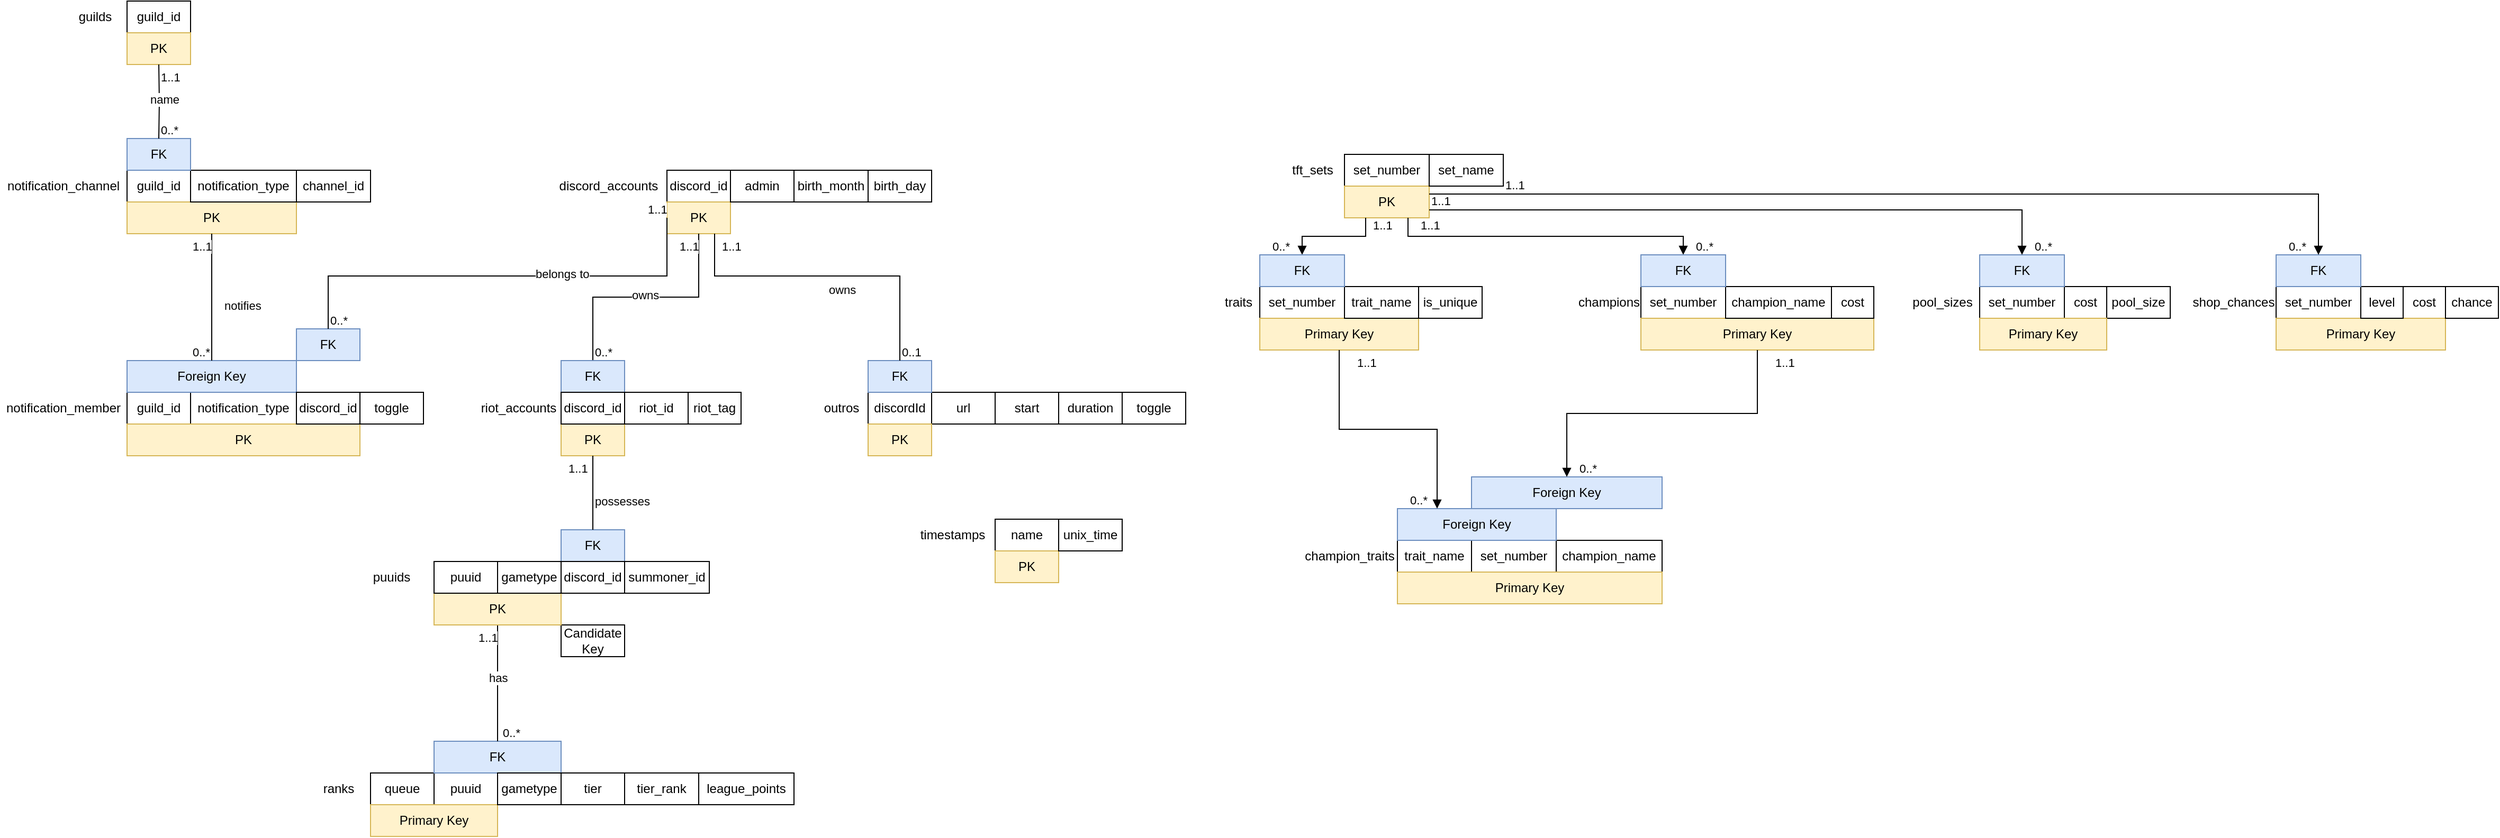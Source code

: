 <mxfile version="22.1.2" type="device">
  <diagram name="Page" id="z6iWdsMWru9Ucd2KQlUm">
    <mxGraphModel dx="2268" dy="828" grid="1" gridSize="10" guides="1" tooltips="1" connect="1" arrows="1" fold="1" page="1" pageScale="1" pageWidth="850" pageHeight="1100" math="0" shadow="0">
      <root>
        <mxCell id="0" />
        <mxCell id="1" parent="0" />
        <mxCell id="yEuS01cdQiujWkr5JIMt-1" value="discord_accounts" style="text;html=1;strokeColor=none;fillColor=none;align=center;verticalAlign=middle;whiteSpace=wrap;rounded=0;" parent="1" vertex="1">
          <mxGeometry x="260" y="430" width="110" height="30" as="geometry" />
        </mxCell>
        <mxCell id="yEuS01cdQiujWkr5JIMt-2" value="discordId" style="text;html=1;strokeColor=default;fillColor=none;align=center;verticalAlign=middle;whiteSpace=wrap;rounded=0;" parent="1" vertex="1">
          <mxGeometry x="560" y="640" width="60" height="30" as="geometry" />
        </mxCell>
        <mxCell id="yEuS01cdQiujWkr5JIMt-5" value="duration" style="text;html=1;strokeColor=default;fillColor=none;align=center;verticalAlign=middle;whiteSpace=wrap;rounded=0;" parent="1" vertex="1">
          <mxGeometry x="740" y="640" width="60" height="30" as="geometry" />
        </mxCell>
        <mxCell id="yEuS01cdQiujWkr5JIMt-6" value="start" style="text;html=1;strokeColor=default;fillColor=none;align=center;verticalAlign=middle;whiteSpace=wrap;rounded=0;" parent="1" vertex="1">
          <mxGeometry x="680" y="640" width="60" height="30" as="geometry" />
        </mxCell>
        <mxCell id="yEuS01cdQiujWkr5JIMt-7" value="url" style="text;html=1;strokeColor=default;fillColor=none;align=center;verticalAlign=middle;whiteSpace=wrap;rounded=0;" parent="1" vertex="1">
          <mxGeometry x="620" y="640" width="60" height="30" as="geometry" />
        </mxCell>
        <mxCell id="yEuS01cdQiujWkr5JIMt-8" value="&lt;div&gt;toggle&lt;/div&gt;" style="text;html=1;strokeColor=default;fillColor=none;align=center;verticalAlign=middle;whiteSpace=wrap;rounded=0;" parent="1" vertex="1">
          <mxGeometry x="800" y="640" width="60" height="30" as="geometry" />
        </mxCell>
        <mxCell id="yEuS01cdQiujWkr5JIMt-9" value="PK" style="text;html=1;strokeColor=#d6b656;fillColor=#fff2cc;align=center;verticalAlign=middle;whiteSpace=wrap;rounded=0;" parent="1" vertex="1">
          <mxGeometry x="560" y="670" width="60" height="30" as="geometry" />
        </mxCell>
        <mxCell id="yEuS01cdQiujWkr5JIMt-17" value="ranks" style="text;html=1;strokeColor=none;fillColor=none;align=center;verticalAlign=middle;whiteSpace=wrap;rounded=0;" parent="1" vertex="1">
          <mxGeometry x="30" y="1000" width="60" height="30" as="geometry" />
        </mxCell>
        <mxCell id="yEuS01cdQiujWkr5JIMt-18" value="puuid" style="text;html=1;strokeColor=default;fillColor=none;align=center;verticalAlign=middle;whiteSpace=wrap;rounded=0;" parent="1" vertex="1">
          <mxGeometry x="150" y="1000" width="60" height="30" as="geometry" />
        </mxCell>
        <mxCell id="yEuS01cdQiujWkr5JIMt-19" value="tier" style="text;html=1;strokeColor=default;fillColor=none;align=center;verticalAlign=middle;whiteSpace=wrap;rounded=0;" parent="1" vertex="1">
          <mxGeometry x="270" y="1000" width="60" height="30" as="geometry" />
        </mxCell>
        <mxCell id="yEuS01cdQiujWkr5JIMt-20" value="queue" style="text;html=1;strokeColor=default;fillColor=none;align=center;verticalAlign=middle;whiteSpace=wrap;rounded=0;" parent="1" vertex="1">
          <mxGeometry x="90" y="1000" width="60" height="30" as="geometry" />
        </mxCell>
        <mxCell id="yEuS01cdQiujWkr5JIMt-22" value="tier_rank" style="text;html=1;strokeColor=default;fillColor=none;align=center;verticalAlign=middle;whiteSpace=wrap;rounded=0;" parent="1" vertex="1">
          <mxGeometry x="330" y="1000" width="70" height="30" as="geometry" />
        </mxCell>
        <mxCell id="yEuS01cdQiujWkr5JIMt-23" value="Primary Key" style="text;html=1;strokeColor=#d6b656;fillColor=#fff2cc;align=center;verticalAlign=middle;whiteSpace=wrap;rounded=0;" parent="1" vertex="1">
          <mxGeometry x="90" y="1030" width="120" height="30" as="geometry" />
        </mxCell>
        <mxCell id="yEuS01cdQiujWkr5JIMt-31" value="league_points" style="text;html=1;strokeColor=default;fillColor=none;align=center;verticalAlign=middle;whiteSpace=wrap;rounded=0;" parent="1" vertex="1">
          <mxGeometry x="400" y="1000" width="90" height="30" as="geometry" />
        </mxCell>
        <mxCell id="yEuS01cdQiujWkr5JIMt-32" value="FK" style="text;html=1;strokeColor=#6c8ebf;fillColor=#dae8fc;align=center;verticalAlign=middle;whiteSpace=wrap;rounded=0;" parent="1" vertex="1">
          <mxGeometry x="150" y="970" width="120" height="30" as="geometry" />
        </mxCell>
        <mxCell id="yEuS01cdQiujWkr5JIMt-35" value="riot_id" style="text;html=1;strokeColor=default;fillColor=none;align=center;verticalAlign=middle;whiteSpace=wrap;rounded=0;" parent="1" vertex="1">
          <mxGeometry x="330" y="640" width="60" height="30" as="geometry" />
        </mxCell>
        <mxCell id="yEuS01cdQiujWkr5JIMt-37" value="discord_id" style="text;html=1;strokeColor=default;fillColor=none;align=center;verticalAlign=middle;whiteSpace=wrap;rounded=0;" parent="1" vertex="1">
          <mxGeometry x="370" y="430" width="60" height="30" as="geometry" />
        </mxCell>
        <mxCell id="yEuS01cdQiujWkr5JIMt-38" value="outros" style="text;html=1;strokeColor=none;fillColor=none;align=center;verticalAlign=middle;whiteSpace=wrap;rounded=0;" parent="1" vertex="1">
          <mxGeometry x="510" y="640" width="50" height="30" as="geometry" />
        </mxCell>
        <mxCell id="yEuS01cdQiujWkr5JIMt-39" value="PK" style="text;html=1;strokeColor=#d6b656;fillColor=#fff2cc;align=center;verticalAlign=middle;whiteSpace=wrap;rounded=0;" parent="1" vertex="1">
          <mxGeometry x="370" y="460" width="60" height="30" as="geometry" />
        </mxCell>
        <mxCell id="yEuS01cdQiujWkr5JIMt-40" value="FK" style="text;html=1;strokeColor=#6c8ebf;fillColor=#dae8fc;align=center;verticalAlign=middle;whiteSpace=wrap;rounded=0;" parent="1" vertex="1">
          <mxGeometry x="560" y="610" width="60" height="30" as="geometry" />
        </mxCell>
        <mxCell id="yEuS01cdQiujWkr5JIMt-41" value="owns" style="endArrow=none;endFill=0;html=1;edgeStyle=orthogonalEdgeStyle;align=left;verticalAlign=top;rounded=0;exitX=0.5;exitY=1;exitDx=0;exitDy=0;entryX=0.5;entryY=0;entryDx=0;entryDy=0;" parent="1" source="yEuS01cdQiujWkr5JIMt-39" target="xnvNQHVsTAZZ_-OnzUZo-6" edge="1">
          <mxGeometry x="0.139" y="-15" relative="1" as="geometry">
            <mxPoint x="340" y="570" as="sourcePoint" />
            <mxPoint x="310" y="610" as="targetPoint" />
            <mxPoint as="offset" />
          </mxGeometry>
        </mxCell>
        <mxCell id="yEuS01cdQiujWkr5JIMt-42" value="1..1" style="edgeLabel;resizable=0;html=1;align=left;verticalAlign=bottom;" parent="yEuS01cdQiujWkr5JIMt-41" connectable="0" vertex="1">
          <mxGeometry x="-1" relative="1" as="geometry">
            <mxPoint x="-20" y="20" as="offset" />
          </mxGeometry>
        </mxCell>
        <mxCell id="yEuS01cdQiujWkr5JIMt-43" value="has" style="endArrow=none;endFill=0;html=1;edgeStyle=orthogonalEdgeStyle;align=left;verticalAlign=top;rounded=0;entryX=0.5;entryY=0;entryDx=0;entryDy=0;exitX=0.5;exitY=1;exitDx=0;exitDy=0;" parent="1" source="qL5zQdkKpjcGRkti5oC4-3" target="yEuS01cdQiujWkr5JIMt-32" edge="1">
          <mxGeometry x="-0.333" y="-10" relative="1" as="geometry">
            <mxPoint x="425" y="910" as="sourcePoint" />
            <mxPoint x="725" y="645" as="targetPoint" />
            <mxPoint as="offset" />
          </mxGeometry>
        </mxCell>
        <mxCell id="yEuS01cdQiujWkr5JIMt-44" value="1..1" style="edgeLabel;resizable=0;html=1;align=left;verticalAlign=bottom;" parent="yEuS01cdQiujWkr5JIMt-43" connectable="0" vertex="1">
          <mxGeometry x="-1" relative="1" as="geometry">
            <mxPoint x="-20" y="20" as="offset" />
          </mxGeometry>
        </mxCell>
        <mxCell id="yEuS01cdQiujWkr5JIMt-45" value="owns" style="endArrow=none;endFill=0;html=1;edgeStyle=orthogonalEdgeStyle;align=left;verticalAlign=top;rounded=0;exitX=0.75;exitY=1;exitDx=0;exitDy=0;entryX=0.5;entryY=0;entryDx=0;entryDy=0;" parent="1" source="yEuS01cdQiujWkr5JIMt-39" target="yEuS01cdQiujWkr5JIMt-40" edge="1">
          <mxGeometry x="-0.009" relative="1" as="geometry">
            <mxPoint x="340" y="590" as="sourcePoint" />
            <mxPoint x="500" y="590" as="targetPoint" />
            <Array as="points">
              <mxPoint x="415" y="530" />
              <mxPoint x="590" y="530" />
            </Array>
            <mxPoint as="offset" />
          </mxGeometry>
        </mxCell>
        <mxCell id="yEuS01cdQiujWkr5JIMt-46" value="1..1" style="edgeLabel;resizable=0;html=1;align=left;verticalAlign=bottom;" parent="yEuS01cdQiujWkr5JIMt-45" connectable="0" vertex="1">
          <mxGeometry x="-1" relative="1" as="geometry">
            <mxPoint x="5" y="20" as="offset" />
          </mxGeometry>
        </mxCell>
        <mxCell id="yEuS01cdQiujWkr5JIMt-47" value="admin" style="text;html=1;strokeColor=default;fillColor=none;align=center;verticalAlign=middle;whiteSpace=wrap;rounded=0;" parent="1" vertex="1">
          <mxGeometry x="430" y="430" width="60" height="30" as="geometry" />
        </mxCell>
        <mxCell id="cUwZlc2v0SPjmF6HoBKG-1" value="guilds" style="text;html=1;strokeColor=none;fillColor=none;align=center;verticalAlign=middle;whiteSpace=wrap;rounded=0;" parent="1" vertex="1">
          <mxGeometry x="-200" y="270" width="60" height="30" as="geometry" />
        </mxCell>
        <mxCell id="cUwZlc2v0SPjmF6HoBKG-2" value="guild_id" style="text;html=1;strokeColor=default;fillColor=none;align=center;verticalAlign=middle;whiteSpace=wrap;rounded=0;" parent="1" vertex="1">
          <mxGeometry x="-140" y="270" width="60" height="30" as="geometry" />
        </mxCell>
        <mxCell id="cUwZlc2v0SPjmF6HoBKG-3" value="PK" style="text;html=1;strokeColor=#d6b656;fillColor=#fff2cc;align=center;verticalAlign=middle;whiteSpace=wrap;rounded=0;" parent="1" vertex="1">
          <mxGeometry x="-140" y="300" width="60" height="30" as="geometry" />
        </mxCell>
        <mxCell id="cUwZlc2v0SPjmF6HoBKG-4" value="notification_channel" style="text;html=1;strokeColor=none;fillColor=none;align=center;verticalAlign=middle;whiteSpace=wrap;rounded=0;" parent="1" vertex="1">
          <mxGeometry x="-260" y="430" width="120" height="30" as="geometry" />
        </mxCell>
        <mxCell id="cUwZlc2v0SPjmF6HoBKG-5" value="guild_id" style="text;html=1;strokeColor=default;fillColor=none;align=center;verticalAlign=middle;whiteSpace=wrap;rounded=0;" parent="1" vertex="1">
          <mxGeometry x="-140" y="430" width="60" height="30" as="geometry" />
        </mxCell>
        <mxCell id="cUwZlc2v0SPjmF6HoBKG-6" value="PK" style="text;html=1;strokeColor=#d6b656;fillColor=#fff2cc;align=center;verticalAlign=middle;whiteSpace=wrap;rounded=0;" parent="1" vertex="1">
          <mxGeometry x="-140" y="460" width="160" height="30" as="geometry" />
        </mxCell>
        <mxCell id="cUwZlc2v0SPjmF6HoBKG-7" value="notification_type" style="text;html=1;strokeColor=default;fillColor=none;align=center;verticalAlign=middle;whiteSpace=wrap;rounded=0;" parent="1" vertex="1">
          <mxGeometry x="-80" y="430" width="100" height="30" as="geometry" />
        </mxCell>
        <mxCell id="cUwZlc2v0SPjmF6HoBKG-8" value="FK" style="text;html=1;strokeColor=#6c8ebf;fillColor=#dae8fc;align=center;verticalAlign=middle;whiteSpace=wrap;rounded=0;" parent="1" vertex="1">
          <mxGeometry x="-140" y="400" width="60" height="30" as="geometry" />
        </mxCell>
        <mxCell id="cUwZlc2v0SPjmF6HoBKG-9" value="name" style="endArrow=none;endFill=0;html=1;edgeStyle=orthogonalEdgeStyle;align=left;verticalAlign=top;rounded=0;entryX=0.5;entryY=0;entryDx=0;entryDy=0;" parent="1" target="cUwZlc2v0SPjmF6HoBKG-8" edge="1">
          <mxGeometry x="-0.437" y="-10" relative="1" as="geometry">
            <mxPoint x="-110" y="330" as="sourcePoint" />
            <mxPoint x="-10" y="330" as="targetPoint" />
            <mxPoint as="offset" />
          </mxGeometry>
        </mxCell>
        <mxCell id="cUwZlc2v0SPjmF6HoBKG-10" value="1..1" style="edgeLabel;resizable=0;html=1;align=left;verticalAlign=bottom;" parent="cUwZlc2v0SPjmF6HoBKG-9" connectable="0" vertex="1">
          <mxGeometry x="-1" relative="1" as="geometry">
            <mxPoint y="20" as="offset" />
          </mxGeometry>
        </mxCell>
        <mxCell id="IFU8dTkJ_wJtPLW0d5BC-1" value="notification_member" style="text;html=1;strokeColor=none;fillColor=none;align=center;verticalAlign=middle;whiteSpace=wrap;rounded=0;" parent="1" vertex="1">
          <mxGeometry x="-260" y="640" width="120" height="30" as="geometry" />
        </mxCell>
        <mxCell id="IFU8dTkJ_wJtPLW0d5BC-3" value="channel_id" style="text;html=1;strokeColor=default;fillColor=none;align=center;verticalAlign=middle;whiteSpace=wrap;rounded=0;" parent="1" vertex="1">
          <mxGeometry x="20" y="430" width="70" height="30" as="geometry" />
        </mxCell>
        <mxCell id="IFU8dTkJ_wJtPLW0d5BC-5" value="toggle" style="text;html=1;strokeColor=default;fillColor=none;align=center;verticalAlign=middle;whiteSpace=wrap;rounded=0;" parent="1" vertex="1">
          <mxGeometry x="80" y="640" width="60" height="30" as="geometry" />
        </mxCell>
        <mxCell id="IFU8dTkJ_wJtPLW0d5BC-6" value="guild_id" style="text;html=1;strokeColor=default;fillColor=none;align=center;verticalAlign=middle;whiteSpace=wrap;rounded=0;" parent="1" vertex="1">
          <mxGeometry x="-140" y="640" width="60" height="30" as="geometry" />
        </mxCell>
        <mxCell id="IFU8dTkJ_wJtPLW0d5BC-7" value="notification_type" style="text;html=1;strokeColor=default;fillColor=none;align=center;verticalAlign=middle;whiteSpace=wrap;rounded=0;" parent="1" vertex="1">
          <mxGeometry x="-80" y="640" width="100" height="30" as="geometry" />
        </mxCell>
        <mxCell id="IFU8dTkJ_wJtPLW0d5BC-8" value="FK" style="text;html=1;strokeColor=#6c8ebf;fillColor=#dae8fc;align=center;verticalAlign=middle;whiteSpace=wrap;rounded=0;" parent="1" vertex="1">
          <mxGeometry x="20" y="580" width="60" height="30" as="geometry" />
        </mxCell>
        <mxCell id="IFU8dTkJ_wJtPLW0d5BC-9" value="Foreign Key" style="text;html=1;strokeColor=#6c8ebf;fillColor=#dae8fc;align=center;verticalAlign=middle;whiteSpace=wrap;rounded=0;" parent="1" vertex="1">
          <mxGeometry x="-140" y="610" width="160" height="30" as="geometry" />
        </mxCell>
        <mxCell id="IFU8dTkJ_wJtPLW0d5BC-10" value="PK" style="text;html=1;strokeColor=#d6b656;fillColor=#fff2cc;align=center;verticalAlign=middle;whiteSpace=wrap;rounded=0;" parent="1" vertex="1">
          <mxGeometry x="-140" y="670" width="220" height="30" as="geometry" />
        </mxCell>
        <mxCell id="IFU8dTkJ_wJtPLW0d5BC-13" value="notifies" style="endArrow=none;endFill=0;html=1;edgeStyle=orthogonalEdgeStyle;align=left;verticalAlign=top;rounded=0;entryX=0.5;entryY=0;entryDx=0;entryDy=0;exitX=0.5;exitY=1;exitDx=0;exitDy=0;" parent="1" source="cUwZlc2v0SPjmF6HoBKG-6" target="IFU8dTkJ_wJtPLW0d5BC-9" edge="1">
          <mxGeometry x="-0.083" y="10" relative="1" as="geometry">
            <mxPoint x="-30" y="530" as="sourcePoint" />
            <mxPoint x="320" y="530" as="targetPoint" />
            <mxPoint as="offset" />
          </mxGeometry>
        </mxCell>
        <mxCell id="IFU8dTkJ_wJtPLW0d5BC-14" value="1..1" style="edgeLabel;resizable=0;html=1;align=left;verticalAlign=bottom;" parent="IFU8dTkJ_wJtPLW0d5BC-13" connectable="0" vertex="1">
          <mxGeometry x="-1" relative="1" as="geometry">
            <mxPoint x="-20" y="20" as="offset" />
          </mxGeometry>
        </mxCell>
        <mxCell id="IFU8dTkJ_wJtPLW0d5BC-15" value="belongs to" style="endArrow=none;endFill=0;html=1;edgeStyle=orthogonalEdgeStyle;align=left;verticalAlign=top;rounded=0;exitX=0;exitY=0.5;exitDx=0;exitDy=0;entryX=0.5;entryY=0;entryDx=0;entryDy=0;" parent="1" source="yEuS01cdQiujWkr5JIMt-39" target="IFU8dTkJ_wJtPLW0d5BC-8" edge="1">
          <mxGeometry x="-0.147" y="-15" relative="1" as="geometry">
            <mxPoint x="150" y="590" as="sourcePoint" />
            <mxPoint x="310" y="590" as="targetPoint" />
            <mxPoint as="offset" />
            <Array as="points">
              <mxPoint x="370" y="530" />
              <mxPoint x="50" y="530" />
            </Array>
          </mxGeometry>
        </mxCell>
        <mxCell id="IFU8dTkJ_wJtPLW0d5BC-16" value="1..1" style="edgeLabel;resizable=0;html=1;align=left;verticalAlign=bottom;" parent="IFU8dTkJ_wJtPLW0d5BC-15" connectable="0" vertex="1">
          <mxGeometry x="-1" relative="1" as="geometry">
            <mxPoint x="-20" as="offset" />
          </mxGeometry>
        </mxCell>
        <mxCell id="IFU8dTkJ_wJtPLW0d5BC-17" value="0..*" style="edgeLabel;resizable=0;html=1;align=left;verticalAlign=bottom;" parent="1" connectable="0" vertex="1">
          <mxGeometry x="50" y="580" as="geometry" />
        </mxCell>
        <mxCell id="IFU8dTkJ_wJtPLW0d5BC-18" value="0..*" style="edgeLabel;resizable=0;html=1;align=left;verticalAlign=bottom;" parent="1" connectable="0" vertex="1">
          <mxGeometry x="-80" y="610" as="geometry" />
        </mxCell>
        <mxCell id="IFU8dTkJ_wJtPLW0d5BC-20" value="0..1" style="edgeLabel;resizable=0;html=1;align=left;verticalAlign=bottom;" parent="1" connectable="0" vertex="1">
          <mxGeometry x="590" y="610" as="geometry" />
        </mxCell>
        <mxCell id="IFU8dTkJ_wJtPLW0d5BC-21" value="0..*" style="edgeLabel;resizable=0;html=1;align=left;verticalAlign=bottom;" parent="1" connectable="0" vertex="1">
          <mxGeometry x="212.5" y="970" as="geometry" />
        </mxCell>
        <mxCell id="IFU8dTkJ_wJtPLW0d5BC-22" value="0..*" style="edgeLabel;resizable=0;html=1;align=left;verticalAlign=bottom;" parent="1" connectable="0" vertex="1">
          <mxGeometry x="-110" y="400" as="geometry" />
        </mxCell>
        <mxCell id="iIigaT8et2meBuaXNvI_-1" value="discord_id" style="text;html=1;strokeColor=default;fillColor=none;align=center;verticalAlign=middle;whiteSpace=wrap;rounded=0;" parent="1" vertex="1">
          <mxGeometry x="20" y="640" width="60" height="30" as="geometry" />
        </mxCell>
        <mxCell id="xnvNQHVsTAZZ_-OnzUZo-3" value="PK" style="text;html=1;strokeColor=#d6b656;fillColor=#fff2cc;align=center;verticalAlign=middle;whiteSpace=wrap;rounded=0;" parent="1" vertex="1">
          <mxGeometry x="270" y="670" width="60" height="30" as="geometry" />
        </mxCell>
        <mxCell id="xnvNQHVsTAZZ_-OnzUZo-4" value="riot_accounts" style="text;html=1;strokeColor=none;fillColor=none;align=center;verticalAlign=middle;whiteSpace=wrap;rounded=0;" parent="1" vertex="1">
          <mxGeometry x="190" y="640" width="80" height="30" as="geometry" />
        </mxCell>
        <mxCell id="xnvNQHVsTAZZ_-OnzUZo-6" value="FK" style="text;html=1;strokeColor=#6c8ebf;fillColor=#dae8fc;align=center;verticalAlign=middle;whiteSpace=wrap;rounded=0;" parent="1" vertex="1">
          <mxGeometry x="270" y="610" width="60" height="30" as="geometry" />
        </mxCell>
        <mxCell id="xnvNQHVsTAZZ_-OnzUZo-10" value="0..*" style="edgeLabel;resizable=0;html=1;align=left;verticalAlign=bottom;" parent="1" connectable="0" vertex="1">
          <mxGeometry x="300" y="610" as="geometry" />
        </mxCell>
        <mxCell id="5MEaZwO4ZG2JFWSFO3G8-1" value="discord_id" style="text;html=1;strokeColor=default;fillColor=none;align=center;verticalAlign=middle;whiteSpace=wrap;rounded=0;" parent="1" vertex="1">
          <mxGeometry x="270" y="640" width="60" height="30" as="geometry" />
        </mxCell>
        <mxCell id="5MEaZwO4ZG2JFWSFO3G8-3" value="Candidate Key" style="text;html=1;align=center;verticalAlign=middle;whiteSpace=wrap;rounded=0;fillColor=default;strokeColor=default;" parent="1" vertex="1">
          <mxGeometry x="270" y="860" width="60" height="30" as="geometry" />
        </mxCell>
        <mxCell id="5MEaZwO4ZG2JFWSFO3G8-5" value="gametype" style="text;html=1;strokeColor=default;fillColor=none;align=center;verticalAlign=middle;whiteSpace=wrap;rounded=0;" parent="1" vertex="1">
          <mxGeometry x="210" y="1000" width="60" height="30" as="geometry" />
        </mxCell>
        <mxCell id="p1s2ygTlfaNwDJSVveeb-1" value="timestamps" style="text;html=1;strokeColor=none;fillColor=none;align=center;verticalAlign=middle;whiteSpace=wrap;rounded=0;" parent="1" vertex="1">
          <mxGeometry x="600" y="760" width="80" height="30" as="geometry" />
        </mxCell>
        <mxCell id="p1s2ygTlfaNwDJSVveeb-2" value="name" style="text;html=1;strokeColor=default;fillColor=none;align=center;verticalAlign=middle;whiteSpace=wrap;rounded=0;" parent="1" vertex="1">
          <mxGeometry x="680" y="760" width="60" height="30" as="geometry" />
        </mxCell>
        <mxCell id="p1s2ygTlfaNwDJSVveeb-3" value="PK" style="text;html=1;strokeColor=#d6b656;fillColor=#fff2cc;align=center;verticalAlign=middle;whiteSpace=wrap;rounded=0;" parent="1" vertex="1">
          <mxGeometry x="680" y="790" width="60" height="30" as="geometry" />
        </mxCell>
        <mxCell id="p1s2ygTlfaNwDJSVveeb-6" value="unix_time" style="text;html=1;strokeColor=default;fillColor=none;align=center;verticalAlign=middle;whiteSpace=wrap;rounded=0;" parent="1" vertex="1">
          <mxGeometry x="740" y="760" width="60" height="30" as="geometry" />
        </mxCell>
        <mxCell id="p1s2ygTlfaNwDJSVveeb-8" value="birth_month" style="text;html=1;strokeColor=default;fillColor=none;align=center;verticalAlign=middle;whiteSpace=wrap;rounded=0;" parent="1" vertex="1">
          <mxGeometry x="490" y="430" width="70" height="30" as="geometry" />
        </mxCell>
        <mxCell id="p1s2ygTlfaNwDJSVveeb-9" value="birth_day" style="text;html=1;strokeColor=default;fillColor=none;align=center;verticalAlign=middle;whiteSpace=wrap;rounded=0;" parent="1" vertex="1">
          <mxGeometry x="560" y="430" width="60" height="30" as="geometry" />
        </mxCell>
        <mxCell id="tPqPA55Yj1uC4LS8ASsd-1" value="riot_tag" style="text;html=1;strokeColor=default;fillColor=none;align=center;verticalAlign=middle;whiteSpace=wrap;rounded=0;" parent="1" vertex="1">
          <mxGeometry x="390" y="640" width="50" height="30" as="geometry" />
        </mxCell>
        <mxCell id="qL5zQdkKpjcGRkti5oC4-3" value="PK" style="text;html=1;strokeColor=#d6b656;fillColor=#fff2cc;align=center;verticalAlign=middle;whiteSpace=wrap;rounded=0;" parent="1" vertex="1">
          <mxGeometry x="150" y="830" width="120" height="30" as="geometry" />
        </mxCell>
        <mxCell id="qL5zQdkKpjcGRkti5oC4-4" value="puuids" style="text;html=1;strokeColor=none;fillColor=none;align=center;verticalAlign=middle;whiteSpace=wrap;rounded=0;" parent="1" vertex="1">
          <mxGeometry x="70" y="800" width="80" height="30" as="geometry" />
        </mxCell>
        <mxCell id="qL5zQdkKpjcGRkti5oC4-5" value="FK" style="text;html=1;strokeColor=#6c8ebf;fillColor=#dae8fc;align=center;verticalAlign=middle;whiteSpace=wrap;rounded=0;" parent="1" vertex="1">
          <mxGeometry x="270" y="770" width="60" height="30" as="geometry" />
        </mxCell>
        <mxCell id="qL5zQdkKpjcGRkti5oC4-6" value="discord_id" style="text;html=1;strokeColor=default;fillColor=none;align=center;verticalAlign=middle;whiteSpace=wrap;rounded=0;" parent="1" vertex="1">
          <mxGeometry x="270" y="800" width="60" height="30" as="geometry" />
        </mxCell>
        <mxCell id="qL5zQdkKpjcGRkti5oC4-10" value="gametype" style="text;html=1;strokeColor=default;fillColor=none;align=center;verticalAlign=middle;whiteSpace=wrap;rounded=0;" parent="1" vertex="1">
          <mxGeometry x="210" y="800" width="60" height="30" as="geometry" />
        </mxCell>
        <mxCell id="qL5zQdkKpjcGRkti5oC4-11" value="puuid" style="text;html=1;strokeColor=default;fillColor=none;align=center;verticalAlign=middle;whiteSpace=wrap;rounded=0;" parent="1" vertex="1">
          <mxGeometry x="150" y="800" width="60" height="30" as="geometry" />
        </mxCell>
        <mxCell id="qL5zQdkKpjcGRkti5oC4-12" value="possesses" style="endArrow=none;endFill=0;html=1;edgeStyle=orthogonalEdgeStyle;align=left;verticalAlign=top;rounded=0;exitX=0.5;exitY=1;exitDx=0;exitDy=0;entryX=0.5;entryY=0;entryDx=0;entryDy=0;" parent="1" source="xnvNQHVsTAZZ_-OnzUZo-3" target="qL5zQdkKpjcGRkti5oC4-5" edge="1">
          <mxGeometry x="-0.143" relative="1" as="geometry">
            <mxPoint x="390" y="830" as="sourcePoint" />
            <mxPoint x="550" y="830" as="targetPoint" />
            <mxPoint as="offset" />
          </mxGeometry>
        </mxCell>
        <mxCell id="qL5zQdkKpjcGRkti5oC4-13" value="1..1" style="edgeLabel;resizable=0;html=1;align=left;verticalAlign=bottom;" parent="qL5zQdkKpjcGRkti5oC4-12" connectable="0" vertex="1">
          <mxGeometry x="-1" relative="1" as="geometry">
            <mxPoint x="-25" y="20" as="offset" />
          </mxGeometry>
        </mxCell>
        <mxCell id="Y3RyfiKYdjzEDEa1krA5-1" value="summoner_id" style="text;html=1;strokeColor=default;fillColor=none;align=center;verticalAlign=middle;whiteSpace=wrap;rounded=0;" parent="1" vertex="1">
          <mxGeometry x="330" y="800" width="80" height="30" as="geometry" />
        </mxCell>
        <mxCell id="LBEHkGwyJr6G6mdx0e2r-1" value="tft_sets" style="text;html=1;strokeColor=none;fillColor=none;align=center;verticalAlign=middle;whiteSpace=wrap;rounded=0;" parent="1" vertex="1">
          <mxGeometry x="950" y="415" width="60" height="30" as="geometry" />
        </mxCell>
        <mxCell id="LBEHkGwyJr6G6mdx0e2r-2" value="set_number" style="text;html=1;strokeColor=default;fillColor=none;align=center;verticalAlign=middle;whiteSpace=wrap;rounded=0;" parent="1" vertex="1">
          <mxGeometry x="1010" y="415" width="80" height="30" as="geometry" />
        </mxCell>
        <mxCell id="LBEHkGwyJr6G6mdx0e2r-3" value="PK" style="text;html=1;strokeColor=#d6b656;fillColor=#fff2cc;align=center;verticalAlign=middle;whiteSpace=wrap;rounded=0;" parent="1" vertex="1">
          <mxGeometry x="1010" y="445" width="80" height="30" as="geometry" />
        </mxCell>
        <mxCell id="LBEHkGwyJr6G6mdx0e2r-4" value="set_number" style="text;html=1;strokeColor=default;fillColor=none;align=center;verticalAlign=middle;whiteSpace=wrap;rounded=0;" parent="1" vertex="1">
          <mxGeometry x="930" y="540" width="80" height="30" as="geometry" />
        </mxCell>
        <mxCell id="LBEHkGwyJr6G6mdx0e2r-5" value="Primary Key" style="text;html=1;strokeColor=#d6b656;fillColor=#fff2cc;align=center;verticalAlign=middle;whiteSpace=wrap;rounded=0;" parent="1" vertex="1">
          <mxGeometry x="930" y="570" width="150" height="30" as="geometry" />
        </mxCell>
        <mxCell id="LBEHkGwyJr6G6mdx0e2r-6" value="traits" style="text;html=1;strokeColor=none;fillColor=none;align=center;verticalAlign=middle;whiteSpace=wrap;rounded=0;" parent="1" vertex="1">
          <mxGeometry x="890" y="540" width="40" height="30" as="geometry" />
        </mxCell>
        <mxCell id="LBEHkGwyJr6G6mdx0e2r-7" value="set_name" style="text;html=1;strokeColor=default;fillColor=none;align=center;verticalAlign=middle;whiteSpace=wrap;rounded=0;" parent="1" vertex="1">
          <mxGeometry x="1090" y="415" width="70" height="30" as="geometry" />
        </mxCell>
        <mxCell id="LBEHkGwyJr6G6mdx0e2r-8" value="trait_name" style="text;html=1;strokeColor=default;fillColor=none;align=center;verticalAlign=middle;whiteSpace=wrap;rounded=0;" parent="1" vertex="1">
          <mxGeometry x="1010" y="540" width="70" height="30" as="geometry" />
        </mxCell>
        <mxCell id="LBEHkGwyJr6G6mdx0e2r-9" value="is_unique" style="text;html=1;strokeColor=default;fillColor=none;align=center;verticalAlign=middle;whiteSpace=wrap;rounded=0;" parent="1" vertex="1">
          <mxGeometry x="1080" y="540" width="60" height="30" as="geometry" />
        </mxCell>
        <mxCell id="LBEHkGwyJr6G6mdx0e2r-10" value="set_number" style="text;html=1;strokeColor=default;fillColor=none;align=center;verticalAlign=middle;whiteSpace=wrap;rounded=0;" parent="1" vertex="1">
          <mxGeometry x="1290" y="540" width="80" height="30" as="geometry" />
        </mxCell>
        <mxCell id="LBEHkGwyJr6G6mdx0e2r-11" value="Primary Key" style="text;html=1;strokeColor=#d6b656;fillColor=#fff2cc;align=center;verticalAlign=middle;whiteSpace=wrap;rounded=0;" parent="1" vertex="1">
          <mxGeometry x="1290" y="570" width="220" height="30" as="geometry" />
        </mxCell>
        <mxCell id="LBEHkGwyJr6G6mdx0e2r-12" value="champions" style="text;html=1;strokeColor=none;fillColor=none;align=center;verticalAlign=middle;whiteSpace=wrap;rounded=0;" parent="1" vertex="1">
          <mxGeometry x="1230" y="540" width="60" height="30" as="geometry" />
        </mxCell>
        <mxCell id="LBEHkGwyJr6G6mdx0e2r-13" value="champion_name" style="text;html=1;strokeColor=default;fillColor=none;align=center;verticalAlign=middle;whiteSpace=wrap;rounded=0;" parent="1" vertex="1">
          <mxGeometry x="1370" y="540" width="100" height="30" as="geometry" />
        </mxCell>
        <mxCell id="LBEHkGwyJr6G6mdx0e2r-14" value="cost" style="text;html=1;strokeColor=default;fillColor=none;align=center;verticalAlign=middle;whiteSpace=wrap;rounded=0;" parent="1" vertex="1">
          <mxGeometry x="1470" y="540" width="40" height="30" as="geometry" />
        </mxCell>
        <mxCell id="LBEHkGwyJr6G6mdx0e2r-15" value="" style="endArrow=block;endFill=1;html=1;edgeStyle=orthogonalEdgeStyle;align=left;verticalAlign=top;rounded=0;exitX=0.25;exitY=1;exitDx=0;exitDy=0;entryX=0.5;entryY=0;entryDx=0;entryDy=0;" parent="1" source="LBEHkGwyJr6G6mdx0e2r-3" target="LBEHkGwyJr6G6mdx0e2r-17" edge="1">
          <mxGeometry x="-0.632" y="49" relative="1" as="geometry">
            <mxPoint x="860" y="530" as="sourcePoint" />
            <mxPoint x="930" y="500" as="targetPoint" />
            <mxPoint x="-9" y="28" as="offset" />
          </mxGeometry>
        </mxCell>
        <mxCell id="LBEHkGwyJr6G6mdx0e2r-16" value="1..1" style="edgeLabel;resizable=0;html=1;align=left;verticalAlign=bottom;" parent="LBEHkGwyJr6G6mdx0e2r-15" connectable="0" vertex="1">
          <mxGeometry x="-1" relative="1" as="geometry">
            <mxPoint x="5" y="15" as="offset" />
          </mxGeometry>
        </mxCell>
        <mxCell id="LBEHkGwyJr6G6mdx0e2r-17" value="FK" style="text;html=1;strokeColor=#6c8ebf;fillColor=#dae8fc;align=center;verticalAlign=middle;whiteSpace=wrap;rounded=0;" parent="1" vertex="1">
          <mxGeometry x="930" y="510" width="80" height="30" as="geometry" />
        </mxCell>
        <mxCell id="LBEHkGwyJr6G6mdx0e2r-18" value="" style="endArrow=block;endFill=1;html=1;edgeStyle=orthogonalEdgeStyle;align=left;verticalAlign=top;rounded=0;exitX=0.75;exitY=1;exitDx=0;exitDy=0;entryX=0.5;entryY=0;entryDx=0;entryDy=0;" parent="1" source="LBEHkGwyJr6G6mdx0e2r-3" target="LBEHkGwyJr6G6mdx0e2r-20" edge="1">
          <mxGeometry x="-1" relative="1" as="geometry">
            <mxPoint x="860" y="530" as="sourcePoint" />
            <mxPoint x="1020" y="530" as="targetPoint" />
          </mxGeometry>
        </mxCell>
        <mxCell id="LBEHkGwyJr6G6mdx0e2r-19" value="1..1" style="edgeLabel;resizable=0;html=1;align=left;verticalAlign=bottom;" parent="LBEHkGwyJr6G6mdx0e2r-18" connectable="0" vertex="1">
          <mxGeometry x="-1" relative="1" as="geometry">
            <mxPoint x="10" y="15" as="offset" />
          </mxGeometry>
        </mxCell>
        <mxCell id="LBEHkGwyJr6G6mdx0e2r-20" value="FK" style="text;html=1;strokeColor=#6c8ebf;fillColor=#dae8fc;align=center;verticalAlign=middle;whiteSpace=wrap;rounded=0;" parent="1" vertex="1">
          <mxGeometry x="1290" y="510" width="80" height="30" as="geometry" />
        </mxCell>
        <mxCell id="LBEHkGwyJr6G6mdx0e2r-21" value="champion_traits" style="text;html=1;strokeColor=none;fillColor=none;align=center;verticalAlign=middle;whiteSpace=wrap;rounded=0;" parent="1" vertex="1">
          <mxGeometry x="970" y="780" width="90" height="30" as="geometry" />
        </mxCell>
        <mxCell id="LBEHkGwyJr6G6mdx0e2r-22" value="set_number" style="text;html=1;strokeColor=default;fillColor=none;align=center;verticalAlign=middle;whiteSpace=wrap;rounded=0;" parent="1" vertex="1">
          <mxGeometry x="1130" y="780" width="80" height="30" as="geometry" />
        </mxCell>
        <mxCell id="LBEHkGwyJr6G6mdx0e2r-23" value="trait_name" style="text;html=1;strokeColor=default;fillColor=none;align=center;verticalAlign=middle;whiteSpace=wrap;rounded=0;" parent="1" vertex="1">
          <mxGeometry x="1060" y="780" width="70" height="30" as="geometry" />
        </mxCell>
        <mxCell id="LBEHkGwyJr6G6mdx0e2r-24" value="champion_name" style="text;html=1;strokeColor=default;fillColor=none;align=center;verticalAlign=middle;whiteSpace=wrap;rounded=0;" parent="1" vertex="1">
          <mxGeometry x="1210" y="780" width="100" height="30" as="geometry" />
        </mxCell>
        <mxCell id="LBEHkGwyJr6G6mdx0e2r-25" value="Primary Key" style="text;html=1;strokeColor=#d6b656;fillColor=#fff2cc;align=center;verticalAlign=middle;whiteSpace=wrap;rounded=0;" parent="1" vertex="1">
          <mxGeometry x="1060" y="810" width="250" height="30" as="geometry" />
        </mxCell>
        <mxCell id="LBEHkGwyJr6G6mdx0e2r-26" value="Foreign Key" style="text;html=1;strokeColor=#6c8ebf;fillColor=#dae8fc;align=center;verticalAlign=middle;whiteSpace=wrap;rounded=0;" parent="1" vertex="1">
          <mxGeometry x="1060" y="750" width="150" height="30" as="geometry" />
        </mxCell>
        <mxCell id="LBEHkGwyJr6G6mdx0e2r-27" value="Foreign Key" style="text;html=1;strokeColor=#6c8ebf;fillColor=#dae8fc;align=center;verticalAlign=middle;whiteSpace=wrap;rounded=0;" parent="1" vertex="1">
          <mxGeometry x="1130" y="720" width="180" height="30" as="geometry" />
        </mxCell>
        <mxCell id="LBEHkGwyJr6G6mdx0e2r-28" value="" style="endArrow=block;endFill=1;html=1;edgeStyle=orthogonalEdgeStyle;align=left;verticalAlign=top;rounded=0;exitX=0.5;exitY=1;exitDx=0;exitDy=0;entryX=0.25;entryY=0;entryDx=0;entryDy=0;" parent="1" source="LBEHkGwyJr6G6mdx0e2r-5" target="LBEHkGwyJr6G6mdx0e2r-26" edge="1">
          <mxGeometry x="-1" relative="1" as="geometry">
            <mxPoint x="940" y="730" as="sourcePoint" />
            <mxPoint x="1100" y="730" as="targetPoint" />
            <mxPoint as="offset" />
          </mxGeometry>
        </mxCell>
        <mxCell id="LBEHkGwyJr6G6mdx0e2r-29" value="1..1" style="edgeLabel;resizable=0;html=1;align=left;verticalAlign=bottom;" parent="LBEHkGwyJr6G6mdx0e2r-28" connectable="0" vertex="1">
          <mxGeometry x="-1" relative="1" as="geometry">
            <mxPoint x="15" y="20" as="offset" />
          </mxGeometry>
        </mxCell>
        <mxCell id="LBEHkGwyJr6G6mdx0e2r-30" value="" style="endArrow=block;endFill=1;html=1;edgeStyle=orthogonalEdgeStyle;align=left;verticalAlign=top;rounded=0;exitX=0.5;exitY=1;exitDx=0;exitDy=0;entryX=0.5;entryY=0;entryDx=0;entryDy=0;" parent="1" source="LBEHkGwyJr6G6mdx0e2r-11" target="LBEHkGwyJr6G6mdx0e2r-27" edge="1">
          <mxGeometry x="-1" relative="1" as="geometry">
            <mxPoint x="940" y="730" as="sourcePoint" />
            <mxPoint x="1100" y="730" as="targetPoint" />
          </mxGeometry>
        </mxCell>
        <mxCell id="LBEHkGwyJr6G6mdx0e2r-31" value="1..1" style="edgeLabel;resizable=0;html=1;align=left;verticalAlign=bottom;" parent="LBEHkGwyJr6G6mdx0e2r-30" connectable="0" vertex="1">
          <mxGeometry x="-1" relative="1" as="geometry">
            <mxPoint x="15" y="20" as="offset" />
          </mxGeometry>
        </mxCell>
        <mxCell id="LBEHkGwyJr6G6mdx0e2r-32" value="0..*" style="edgeLabel;resizable=0;html=1;align=left;verticalAlign=bottom;" parent="1" connectable="0" vertex="1">
          <mxGeometry x="940" y="510" as="geometry" />
        </mxCell>
        <mxCell id="LBEHkGwyJr6G6mdx0e2r-33" value="0..*" style="edgeLabel;resizable=0;html=1;align=left;verticalAlign=bottom;" parent="1" connectable="0" vertex="1">
          <mxGeometry x="1340" y="510" as="geometry" />
        </mxCell>
        <mxCell id="LBEHkGwyJr6G6mdx0e2r-34" value="0..*" style="edgeLabel;resizable=0;html=1;align=left;verticalAlign=bottom;" parent="1" connectable="0" vertex="1">
          <mxGeometry x="1070" y="750" as="geometry" />
        </mxCell>
        <mxCell id="LBEHkGwyJr6G6mdx0e2r-35" value="0..*" style="edgeLabel;resizable=0;html=1;align=left;verticalAlign=bottom;" parent="1" connectable="0" vertex="1">
          <mxGeometry x="1230" y="720" as="geometry" />
        </mxCell>
        <mxCell id="chXzhKDimfzHbmtmmBVA-1" value="pool_sizes" style="text;html=1;strokeColor=none;fillColor=none;align=center;verticalAlign=middle;whiteSpace=wrap;rounded=0;" parent="1" vertex="1">
          <mxGeometry x="1540" y="540" width="70" height="30" as="geometry" />
        </mxCell>
        <mxCell id="chXzhKDimfzHbmtmmBVA-2" value="set_number" style="text;html=1;strokeColor=default;fillColor=none;align=center;verticalAlign=middle;whiteSpace=wrap;rounded=0;" parent="1" vertex="1">
          <mxGeometry x="1610" y="540" width="80" height="30" as="geometry" />
        </mxCell>
        <mxCell id="chXzhKDimfzHbmtmmBVA-3" value="cost" style="text;html=1;strokeColor=default;fillColor=none;align=center;verticalAlign=middle;whiteSpace=wrap;rounded=0;" parent="1" vertex="1">
          <mxGeometry x="1690" y="540" width="40" height="30" as="geometry" />
        </mxCell>
        <mxCell id="chXzhKDimfzHbmtmmBVA-4" value="pool_size" style="text;html=1;strokeColor=default;fillColor=none;align=center;verticalAlign=middle;whiteSpace=wrap;rounded=0;" parent="1" vertex="1">
          <mxGeometry x="1730" y="540" width="60" height="30" as="geometry" />
        </mxCell>
        <mxCell id="chXzhKDimfzHbmtmmBVA-5" value="Primary Key" style="text;html=1;strokeColor=#d6b656;fillColor=#fff2cc;align=center;verticalAlign=middle;whiteSpace=wrap;rounded=0;" parent="1" vertex="1">
          <mxGeometry x="1610" y="570" width="120" height="30" as="geometry" />
        </mxCell>
        <mxCell id="chXzhKDimfzHbmtmmBVA-6" value="FK" style="text;html=1;strokeColor=#6c8ebf;fillColor=#dae8fc;align=center;verticalAlign=middle;whiteSpace=wrap;rounded=0;" parent="1" vertex="1">
          <mxGeometry x="1610" y="510" width="80" height="30" as="geometry" />
        </mxCell>
        <mxCell id="chXzhKDimfzHbmtmmBVA-7" value="" style="endArrow=block;endFill=1;html=1;edgeStyle=orthogonalEdgeStyle;align=left;verticalAlign=top;rounded=0;exitX=1;exitY=0.75;exitDx=0;exitDy=0;entryX=0.5;entryY=0;entryDx=0;entryDy=0;" parent="1" source="LBEHkGwyJr6G6mdx0e2r-3" target="chXzhKDimfzHbmtmmBVA-6" edge="1">
          <mxGeometry x="-1" relative="1" as="geometry">
            <mxPoint x="1160" y="530" as="sourcePoint" />
            <mxPoint x="1320" y="530" as="targetPoint" />
          </mxGeometry>
        </mxCell>
        <mxCell id="chXzhKDimfzHbmtmmBVA-8" value="1..1" style="edgeLabel;resizable=0;html=1;align=left;verticalAlign=bottom;" parent="chXzhKDimfzHbmtmmBVA-7" connectable="0" vertex="1">
          <mxGeometry x="-1" relative="1" as="geometry" />
        </mxCell>
        <mxCell id="chXzhKDimfzHbmtmmBVA-9" value="0..*" style="edgeLabel;resizable=0;html=1;align=left;verticalAlign=bottom;" parent="1" connectable="0" vertex="1">
          <mxGeometry x="1660" y="510" as="geometry" />
        </mxCell>
        <mxCell id="0Zod23vRNipKfnDiToK_-1" value="shop_chances" style="text;html=1;strokeColor=none;fillColor=none;align=center;verticalAlign=middle;whiteSpace=wrap;rounded=0;" vertex="1" parent="1">
          <mxGeometry x="1810" y="540" width="80" height="30" as="geometry" />
        </mxCell>
        <mxCell id="0Zod23vRNipKfnDiToK_-2" value="set_number" style="text;html=1;strokeColor=default;fillColor=none;align=center;verticalAlign=middle;whiteSpace=wrap;rounded=0;" vertex="1" parent="1">
          <mxGeometry x="1890" y="540" width="80" height="30" as="geometry" />
        </mxCell>
        <mxCell id="0Zod23vRNipKfnDiToK_-3" value="cost" style="text;html=1;strokeColor=default;fillColor=none;align=center;verticalAlign=middle;whiteSpace=wrap;rounded=0;" vertex="1" parent="1">
          <mxGeometry x="2010" y="540" width="40" height="30" as="geometry" />
        </mxCell>
        <mxCell id="0Zod23vRNipKfnDiToK_-8" value="Primary Key" style="text;html=1;strokeColor=#d6b656;fillColor=#fff2cc;align=center;verticalAlign=middle;whiteSpace=wrap;rounded=0;" vertex="1" parent="1">
          <mxGeometry x="1890" y="570" width="160" height="30" as="geometry" />
        </mxCell>
        <mxCell id="0Zod23vRNipKfnDiToK_-9" value="level" style="text;html=1;strokeColor=default;fillColor=none;align=center;verticalAlign=middle;whiteSpace=wrap;rounded=0;" vertex="1" parent="1">
          <mxGeometry x="1970" y="540" width="40" height="30" as="geometry" />
        </mxCell>
        <mxCell id="0Zod23vRNipKfnDiToK_-10" value="FK" style="text;html=1;strokeColor=#6c8ebf;fillColor=#dae8fc;align=center;verticalAlign=middle;whiteSpace=wrap;rounded=0;" vertex="1" parent="1">
          <mxGeometry x="1890" y="510" width="80" height="30" as="geometry" />
        </mxCell>
        <mxCell id="0Zod23vRNipKfnDiToK_-11" value="chance" style="text;html=1;strokeColor=default;fillColor=none;align=center;verticalAlign=middle;whiteSpace=wrap;rounded=0;" vertex="1" parent="1">
          <mxGeometry x="2050" y="540" width="50" height="30" as="geometry" />
        </mxCell>
        <mxCell id="0Zod23vRNipKfnDiToK_-15" value="" style="endArrow=block;endFill=1;html=1;edgeStyle=orthogonalEdgeStyle;align=left;verticalAlign=top;rounded=0;exitX=1;exitY=0.25;exitDx=0;exitDy=0;entryX=0.5;entryY=0;entryDx=0;entryDy=0;" edge="1" parent="1" source="LBEHkGwyJr6G6mdx0e2r-3" target="0Zod23vRNipKfnDiToK_-10">
          <mxGeometry x="-1" relative="1" as="geometry">
            <mxPoint x="1650" y="600" as="sourcePoint" />
            <mxPoint x="1810" y="600" as="targetPoint" />
          </mxGeometry>
        </mxCell>
        <mxCell id="0Zod23vRNipKfnDiToK_-16" value="1..1" style="edgeLabel;resizable=0;html=1;align=left;verticalAlign=bottom;" connectable="0" vertex="1" parent="0Zod23vRNipKfnDiToK_-15">
          <mxGeometry x="-1" relative="1" as="geometry">
            <mxPoint x="70" as="offset" />
          </mxGeometry>
        </mxCell>
        <mxCell id="0Zod23vRNipKfnDiToK_-17" value="0..*" style="edgeLabel;resizable=0;html=1;align=left;verticalAlign=bottom;" connectable="0" vertex="1" parent="1">
          <mxGeometry x="1900" y="510" as="geometry" />
        </mxCell>
      </root>
    </mxGraphModel>
  </diagram>
</mxfile>
